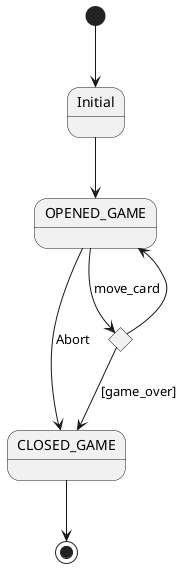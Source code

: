 @startuml
[*] --> Initial

state game_over <<choice>>

Initial --> OPENED_GAME
OPENED_GAME -> CLOSED_GAME : Abort
OPENED_GAME -> game_over : move_card
game_over --> CLOSED_GAME : [game_over]
game_over --> OPENED_GAME

CLOSED_GAME --> [*]

@enduml
